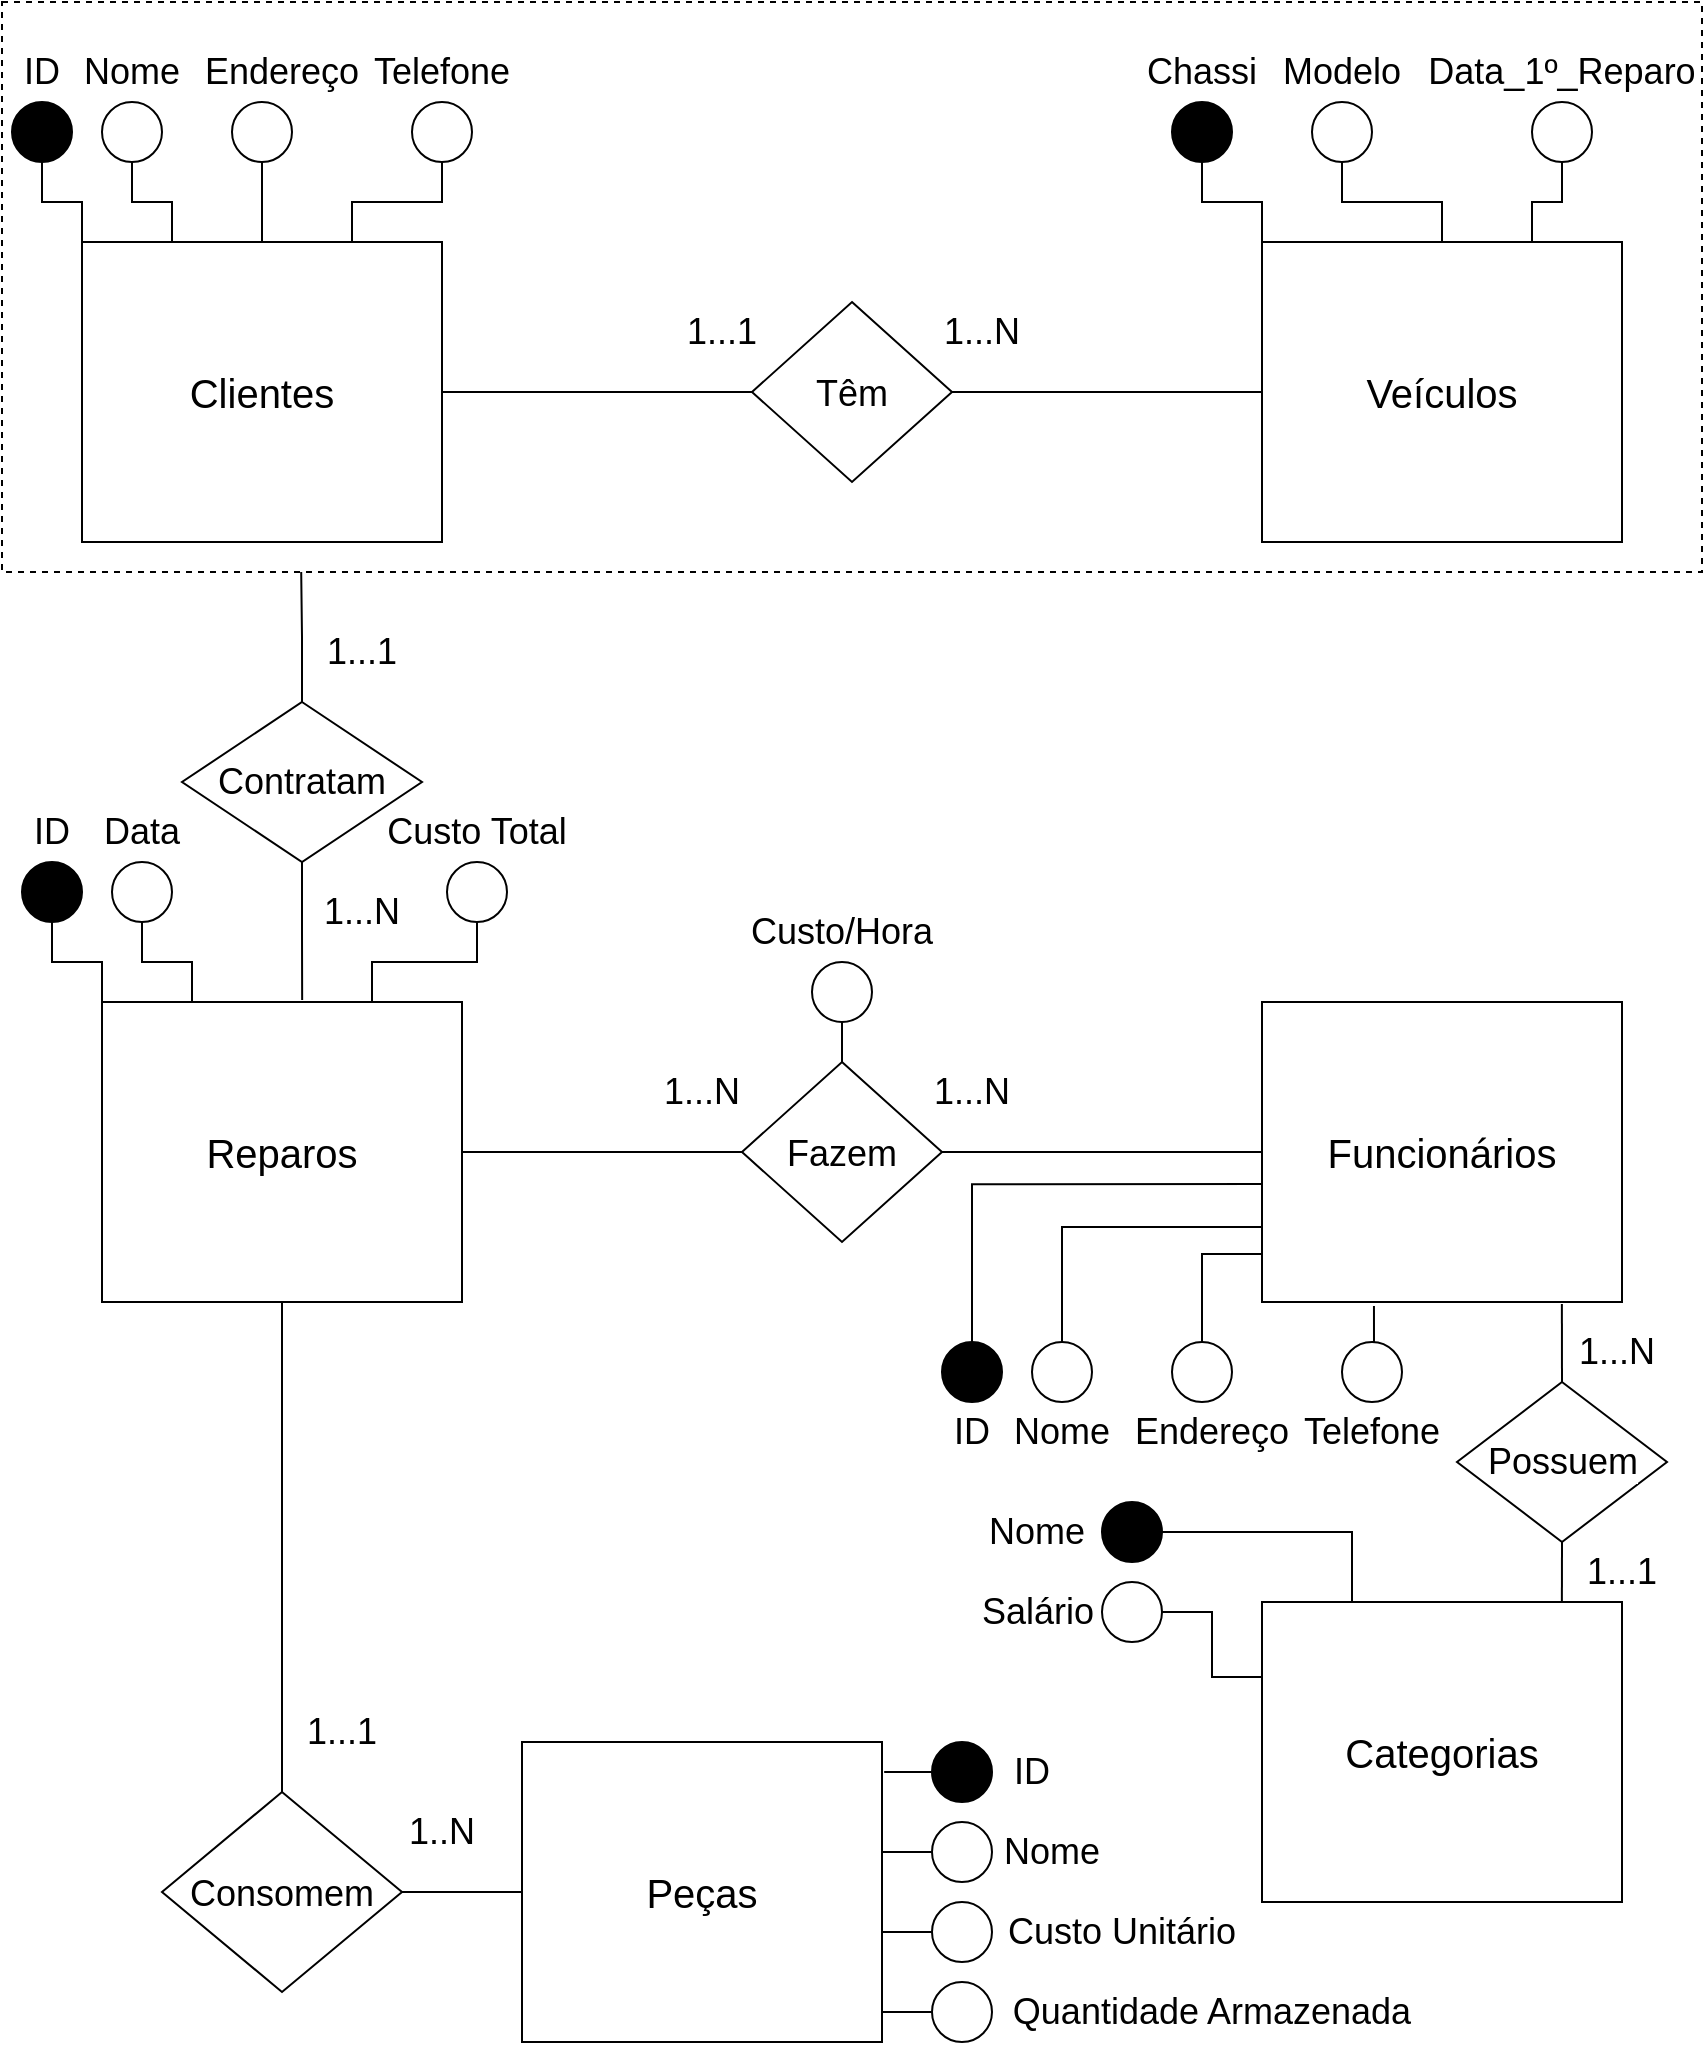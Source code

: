 <mxfile version="17.4.0" type="github">
  <diagram id="5Xa9hyt2BNojHNZVv4Hm" name="Page-1">
    <mxGraphModel dx="1422" dy="698" grid="1" gridSize="10" guides="1" tooltips="1" connect="1" arrows="1" fold="1" page="1" pageScale="1" pageWidth="850" pageHeight="1100" math="0" shadow="0">
      <root>
        <mxCell id="0" />
        <mxCell id="1" parent="0" />
        <mxCell id="nV2kz-BDBsYhmep1i5zn-7" style="edgeStyle=orthogonalEdgeStyle;rounded=0;orthogonalLoop=1;jettySize=auto;html=1;exitX=1;exitY=0.5;exitDx=0;exitDy=0;entryX=0;entryY=0.5;entryDx=0;entryDy=0;fontSize=18;endArrow=none;endFill=0;" parent="1" source="nV2kz-BDBsYhmep1i5zn-1" target="nV2kz-BDBsYhmep1i5zn-6" edge="1">
          <mxGeometry relative="1" as="geometry" />
        </mxCell>
        <mxCell id="nV2kz-BDBsYhmep1i5zn-1" value="&lt;span style=&quot;font-size: 20px&quot;&gt;Clientes&lt;/span&gt;" style="rounded=0;whiteSpace=wrap;html=1;" parent="1" vertex="1">
          <mxGeometry x="40" y="160" width="180" height="150" as="geometry" />
        </mxCell>
        <mxCell id="nV2kz-BDBsYhmep1i5zn-2" value="&lt;span style=&quot;font-size: 20px&quot;&gt;Veículos&lt;/span&gt;" style="rounded=0;whiteSpace=wrap;html=1;" parent="1" vertex="1">
          <mxGeometry x="630" y="160" width="180" height="150" as="geometry" />
        </mxCell>
        <mxCell id="nV2kz-BDBsYhmep1i5zn-3" value="&lt;span style=&quot;font-size: 20px&quot;&gt;Funcionários&lt;/span&gt;" style="rounded=0;whiteSpace=wrap;html=1;" parent="1" vertex="1">
          <mxGeometry x="630" y="540" width="180" height="150" as="geometry" />
        </mxCell>
        <mxCell id="nV2kz-BDBsYhmep1i5zn-15" style="edgeStyle=orthogonalEdgeStyle;rounded=0;orthogonalLoop=1;jettySize=auto;html=1;exitX=0.5;exitY=1;exitDx=0;exitDy=0;entryX=0.5;entryY=0;entryDx=0;entryDy=0;fontSize=18;endArrow=none;endFill=0;" parent="1" source="nV2kz-BDBsYhmep1i5zn-4" target="nV2kz-BDBsYhmep1i5zn-12" edge="1">
          <mxGeometry relative="1" as="geometry" />
        </mxCell>
        <mxCell id="nV2kz-BDBsYhmep1i5zn-17" style="edgeStyle=orthogonalEdgeStyle;rounded=0;orthogonalLoop=1;jettySize=auto;html=1;exitX=1;exitY=0.5;exitDx=0;exitDy=0;entryX=0;entryY=0.5;entryDx=0;entryDy=0;fontSize=18;endArrow=none;endFill=0;" parent="1" source="nV2kz-BDBsYhmep1i5zn-4" target="nV2kz-BDBsYhmep1i5zn-9" edge="1">
          <mxGeometry relative="1" as="geometry" />
        </mxCell>
        <mxCell id="nV2kz-BDBsYhmep1i5zn-4" value="&lt;span style=&quot;font-size: 20px&quot;&gt;Reparos&lt;/span&gt;" style="rounded=0;whiteSpace=wrap;html=1;" parent="1" vertex="1">
          <mxGeometry x="50" y="540" width="180" height="150" as="geometry" />
        </mxCell>
        <mxCell id="nV2kz-BDBsYhmep1i5zn-5" value="&lt;span style=&quot;font-size: 20px&quot;&gt;Peças&lt;/span&gt;" style="rounded=0;whiteSpace=wrap;html=1;" parent="1" vertex="1">
          <mxGeometry x="260" y="910" width="180" height="150" as="geometry" />
        </mxCell>
        <mxCell id="nV2kz-BDBsYhmep1i5zn-8" style="edgeStyle=orthogonalEdgeStyle;rounded=0;orthogonalLoop=1;jettySize=auto;html=1;exitX=1;exitY=0.5;exitDx=0;exitDy=0;entryX=0;entryY=0.5;entryDx=0;entryDy=0;fontSize=18;endArrow=none;endFill=0;" parent="1" source="nV2kz-BDBsYhmep1i5zn-6" target="nV2kz-BDBsYhmep1i5zn-2" edge="1">
          <mxGeometry relative="1" as="geometry" />
        </mxCell>
        <mxCell id="nV2kz-BDBsYhmep1i5zn-6" value="&lt;span&gt;&lt;font style=&quot;font-size: 18px&quot;&gt;Têm&lt;/font&gt;&lt;/span&gt;" style="rhombus;whiteSpace=wrap;html=1;fontSize=20;" parent="1" vertex="1">
          <mxGeometry x="375" y="190" width="100" height="90" as="geometry" />
        </mxCell>
        <mxCell id="nV2kz-BDBsYhmep1i5zn-18" style="edgeStyle=orthogonalEdgeStyle;rounded=0;orthogonalLoop=1;jettySize=auto;html=1;exitX=1;exitY=0.5;exitDx=0;exitDy=0;entryX=0;entryY=0.5;entryDx=0;entryDy=0;fontSize=18;endArrow=none;endFill=0;" parent="1" source="nV2kz-BDBsYhmep1i5zn-9" target="nV2kz-BDBsYhmep1i5zn-3" edge="1">
          <mxGeometry relative="1" as="geometry" />
        </mxCell>
        <mxCell id="nV2kz-BDBsYhmep1i5zn-9" value="&lt;span&gt;&lt;font style=&quot;font-size: 18px&quot;&gt;Fazem&lt;/font&gt;&lt;/span&gt;" style="rhombus;whiteSpace=wrap;html=1;fontSize=20;" parent="1" vertex="1">
          <mxGeometry x="370" y="570" width="100" height="90" as="geometry" />
        </mxCell>
        <mxCell id="nV2kz-BDBsYhmep1i5zn-16" style="edgeStyle=orthogonalEdgeStyle;rounded=0;orthogonalLoop=1;jettySize=auto;html=1;exitX=1;exitY=0.5;exitDx=0;exitDy=0;entryX=0;entryY=0.5;entryDx=0;entryDy=0;fontSize=18;endArrow=none;endFill=0;" parent="1" source="nV2kz-BDBsYhmep1i5zn-12" target="nV2kz-BDBsYhmep1i5zn-5" edge="1">
          <mxGeometry relative="1" as="geometry" />
        </mxCell>
        <mxCell id="nV2kz-BDBsYhmep1i5zn-12" value="&lt;span&gt;&lt;font style=&quot;font-size: 18px&quot;&gt;Consomem&lt;/font&gt;&lt;/span&gt;" style="rhombus;whiteSpace=wrap;html=1;fontSize=20;" parent="1" vertex="1">
          <mxGeometry x="80" y="935" width="120" height="100" as="geometry" />
        </mxCell>
        <mxCell id="nV2kz-BDBsYhmep1i5zn-22" value="ID" style="text;html=1;strokeColor=none;fillColor=none;align=center;verticalAlign=middle;whiteSpace=wrap;rounded=0;fontSize=18;labelBackgroundColor=#FFFFFF;" parent="1" vertex="1">
          <mxGeometry y="60" width="40" height="30" as="geometry" />
        </mxCell>
        <mxCell id="nV2kz-BDBsYhmep1i5zn-23" value="Nome" style="text;html=1;strokeColor=none;fillColor=none;align=center;verticalAlign=middle;whiteSpace=wrap;rounded=0;fontSize=18;" parent="1" vertex="1">
          <mxGeometry x="40" y="60" width="50" height="30" as="geometry" />
        </mxCell>
        <mxCell id="nV2kz-BDBsYhmep1i5zn-24" value="Endereço" style="text;html=1;strokeColor=none;fillColor=none;align=center;verticalAlign=middle;whiteSpace=wrap;rounded=0;fontSize=18;" parent="1" vertex="1">
          <mxGeometry x="100" y="60" width="80" height="30" as="geometry" />
        </mxCell>
        <mxCell id="nV2kz-BDBsYhmep1i5zn-25" value="Telefone" style="text;html=1;strokeColor=none;fillColor=none;align=center;verticalAlign=middle;whiteSpace=wrap;rounded=0;fontSize=18;" parent="1" vertex="1">
          <mxGeometry x="180" y="60" width="80" height="30" as="geometry" />
        </mxCell>
        <mxCell id="nV2kz-BDBsYhmep1i5zn-34" value="Chassi" style="text;html=1;strokeColor=none;fillColor=none;align=center;verticalAlign=middle;whiteSpace=wrap;rounded=0;fontSize=18;labelBackgroundColor=#FFFFFF;" parent="1" vertex="1">
          <mxGeometry x="570" y="60" width="60" height="30" as="geometry" />
        </mxCell>
        <mxCell id="nV2kz-BDBsYhmep1i5zn-36" value="Modelo" style="text;html=1;strokeColor=none;fillColor=none;align=center;verticalAlign=middle;whiteSpace=wrap;rounded=0;fontSize=18;" parent="1" vertex="1">
          <mxGeometry x="640" y="60" width="60" height="30" as="geometry" />
        </mxCell>
        <mxCell id="nV2kz-BDBsYhmep1i5zn-37" value="Data_1º_Reparo" style="text;html=1;strokeColor=none;fillColor=none;align=center;verticalAlign=middle;whiteSpace=wrap;rounded=0;fontSize=18;" parent="1" vertex="1">
          <mxGeometry x="710" y="60" width="140" height="30" as="geometry" />
        </mxCell>
        <mxCell id="nV2kz-BDBsYhmep1i5zn-45" value="ID" style="text;html=1;strokeColor=none;fillColor=none;align=center;verticalAlign=middle;whiteSpace=wrap;rounded=0;fontSize=18;labelBackgroundColor=#FFFFFF;" parent="1" vertex="1">
          <mxGeometry x="465" y="740" width="40" height="30" as="geometry" />
        </mxCell>
        <mxCell id="nV2kz-BDBsYhmep1i5zn-46" value="Nome" style="text;html=1;strokeColor=none;fillColor=none;align=center;verticalAlign=middle;whiteSpace=wrap;rounded=0;fontSize=18;" parent="1" vertex="1">
          <mxGeometry x="505" y="740" width="50" height="30" as="geometry" />
        </mxCell>
        <mxCell id="nV2kz-BDBsYhmep1i5zn-47" value="Endereço" style="text;html=1;strokeColor=none;fillColor=none;align=center;verticalAlign=middle;whiteSpace=wrap;rounded=0;fontSize=18;" parent="1" vertex="1">
          <mxGeometry x="565" y="740" width="80" height="30" as="geometry" />
        </mxCell>
        <mxCell id="nV2kz-BDBsYhmep1i5zn-48" value="Telefone" style="text;html=1;strokeColor=none;fillColor=none;align=center;verticalAlign=middle;whiteSpace=wrap;rounded=0;fontSize=18;" parent="1" vertex="1">
          <mxGeometry x="645" y="740" width="80" height="30" as="geometry" />
        </mxCell>
        <mxCell id="nV2kz-BDBsYhmep1i5zn-59" value="Data" style="text;html=1;strokeColor=none;fillColor=none;align=center;verticalAlign=middle;whiteSpace=wrap;rounded=0;fontSize=18;" parent="1" vertex="1">
          <mxGeometry x="50" y="440" width="40" height="30" as="geometry" />
        </mxCell>
        <mxCell id="nV2kz-BDBsYhmep1i5zn-60" value="Custo Total" style="text;html=1;strokeColor=none;fillColor=none;align=center;verticalAlign=middle;whiteSpace=wrap;rounded=0;fontSize=18;" parent="1" vertex="1">
          <mxGeometry x="190" y="440" width="95" height="30" as="geometry" />
        </mxCell>
        <mxCell id="nV2kz-BDBsYhmep1i5zn-70" value="ID" style="text;html=1;strokeColor=none;fillColor=none;align=center;verticalAlign=middle;whiteSpace=wrap;rounded=0;fontSize=18;labelBackgroundColor=#FFFFFF;" parent="1" vertex="1">
          <mxGeometry x="500" y="910" width="30" height="30" as="geometry" />
        </mxCell>
        <mxCell id="nV2kz-BDBsYhmep1i5zn-71" value="Nome" style="text;html=1;strokeColor=none;fillColor=none;align=center;verticalAlign=middle;whiteSpace=wrap;rounded=0;fontSize=18;" parent="1" vertex="1">
          <mxGeometry x="500" y="950" width="50" height="30" as="geometry" />
        </mxCell>
        <mxCell id="nV2kz-BDBsYhmep1i5zn-72" value="Custo Unitário" style="text;html=1;strokeColor=none;fillColor=none;align=center;verticalAlign=middle;whiteSpace=wrap;rounded=0;fontSize=18;" parent="1" vertex="1">
          <mxGeometry x="500" y="990" width="120" height="30" as="geometry" />
        </mxCell>
        <mxCell id="nV2kz-BDBsYhmep1i5zn-73" value="Quantidade Armazenada" style="text;html=1;strokeColor=none;fillColor=none;align=center;verticalAlign=middle;whiteSpace=wrap;rounded=0;fontSize=18;" parent="1" vertex="1">
          <mxGeometry x="500" y="1030" width="210" height="30" as="geometry" />
        </mxCell>
        <mxCell id="nV2kz-BDBsYhmep1i5zn-81" value="1...N" style="text;html=1;strokeColor=none;fillColor=none;align=center;verticalAlign=middle;whiteSpace=wrap;rounded=0;labelBackgroundColor=#FFFFFF;fontSize=18;fontColor=#000000;" parent="1" vertex="1">
          <mxGeometry x="480" y="190" width="20" height="30" as="geometry" />
        </mxCell>
        <mxCell id="nV2kz-BDBsYhmep1i5zn-82" value="1...1" style="text;html=1;strokeColor=none;fillColor=none;align=center;verticalAlign=middle;whiteSpace=wrap;rounded=0;labelBackgroundColor=#FFFFFF;fontSize=18;fontColor=#000000;" parent="1" vertex="1">
          <mxGeometry x="350" y="190" width="20" height="30" as="geometry" />
        </mxCell>
        <mxCell id="nV2kz-BDBsYhmep1i5zn-85" value="1...N" style="text;html=1;strokeColor=none;fillColor=none;align=center;verticalAlign=middle;whiteSpace=wrap;rounded=0;labelBackgroundColor=#FFFFFF;fontSize=18;fontColor=#000000;" parent="1" vertex="1">
          <mxGeometry x="340" y="570" width="20" height="30" as="geometry" />
        </mxCell>
        <mxCell id="nV2kz-BDBsYhmep1i5zn-86" value="1...N" style="text;html=1;strokeColor=none;fillColor=none;align=center;verticalAlign=middle;whiteSpace=wrap;rounded=0;labelBackgroundColor=#FFFFFF;fontSize=18;fontColor=#000000;" parent="1" vertex="1">
          <mxGeometry x="475" y="570" width="20" height="30" as="geometry" />
        </mxCell>
        <mxCell id="nV2kz-BDBsYhmep1i5zn-87" value="1..N" style="text;html=1;strokeColor=none;fillColor=none;align=center;verticalAlign=middle;whiteSpace=wrap;rounded=0;labelBackgroundColor=#FFFFFF;fontSize=18;fontColor=#000000;" parent="1" vertex="1">
          <mxGeometry x="210" y="940" width="20" height="30" as="geometry" />
        </mxCell>
        <mxCell id="nV2kz-BDBsYhmep1i5zn-88" value="1...1" style="text;html=1;strokeColor=none;fillColor=none;align=center;verticalAlign=middle;whiteSpace=wrap;rounded=0;labelBackgroundColor=#FFFFFF;fontSize=18;fontColor=#000000;" parent="1" vertex="1">
          <mxGeometry x="160" y="890" width="20" height="30" as="geometry" />
        </mxCell>
        <mxCell id="C9w3aLUFdgs9lyjrhri3-6" style="edgeStyle=orthogonalEdgeStyle;rounded=0;orthogonalLoop=1;jettySize=auto;html=1;exitX=0.5;exitY=1;exitDx=0;exitDy=0;entryX=0;entryY=0;entryDx=0;entryDy=0;endArrow=none;endFill=0;" edge="1" parent="1" source="C9w3aLUFdgs9lyjrhri3-2" target="nV2kz-BDBsYhmep1i5zn-1">
          <mxGeometry relative="1" as="geometry" />
        </mxCell>
        <mxCell id="C9w3aLUFdgs9lyjrhri3-2" value="" style="ellipse;whiteSpace=wrap;html=1;aspect=fixed;labelBackgroundColor=#FFFFFF;fillColor=#000000;" vertex="1" parent="1">
          <mxGeometry x="5" y="90" width="30" height="30" as="geometry" />
        </mxCell>
        <mxCell id="C9w3aLUFdgs9lyjrhri3-7" style="edgeStyle=orthogonalEdgeStyle;rounded=0;orthogonalLoop=1;jettySize=auto;html=1;exitX=0.5;exitY=1;exitDx=0;exitDy=0;entryX=0.25;entryY=0;entryDx=0;entryDy=0;endArrow=none;endFill=0;" edge="1" parent="1" source="C9w3aLUFdgs9lyjrhri3-3" target="nV2kz-BDBsYhmep1i5zn-1">
          <mxGeometry relative="1" as="geometry" />
        </mxCell>
        <mxCell id="C9w3aLUFdgs9lyjrhri3-3" value="" style="ellipse;whiteSpace=wrap;html=1;aspect=fixed;labelBackgroundColor=#FFFFFF;fillColor=#FFFFFF;" vertex="1" parent="1">
          <mxGeometry x="50" y="90" width="30" height="30" as="geometry" />
        </mxCell>
        <mxCell id="C9w3aLUFdgs9lyjrhri3-8" style="edgeStyle=orthogonalEdgeStyle;rounded=0;orthogonalLoop=1;jettySize=auto;html=1;exitX=0.5;exitY=1;exitDx=0;exitDy=0;entryX=0.5;entryY=0;entryDx=0;entryDy=0;endArrow=none;endFill=0;" edge="1" parent="1" source="C9w3aLUFdgs9lyjrhri3-4" target="nV2kz-BDBsYhmep1i5zn-1">
          <mxGeometry relative="1" as="geometry" />
        </mxCell>
        <mxCell id="C9w3aLUFdgs9lyjrhri3-4" value="" style="ellipse;whiteSpace=wrap;html=1;aspect=fixed;labelBackgroundColor=#FFFFFF;fillColor=#FFFFFF;" vertex="1" parent="1">
          <mxGeometry x="115" y="90" width="30" height="30" as="geometry" />
        </mxCell>
        <mxCell id="C9w3aLUFdgs9lyjrhri3-9" style="edgeStyle=orthogonalEdgeStyle;rounded=0;orthogonalLoop=1;jettySize=auto;html=1;exitX=0.5;exitY=1;exitDx=0;exitDy=0;entryX=0.75;entryY=0;entryDx=0;entryDy=0;endArrow=none;endFill=0;" edge="1" parent="1" source="C9w3aLUFdgs9lyjrhri3-5" target="nV2kz-BDBsYhmep1i5zn-1">
          <mxGeometry relative="1" as="geometry" />
        </mxCell>
        <mxCell id="C9w3aLUFdgs9lyjrhri3-5" value="" style="ellipse;whiteSpace=wrap;html=1;aspect=fixed;labelBackgroundColor=#FFFFFF;fillColor=#FFFFFF;" vertex="1" parent="1">
          <mxGeometry x="205" y="90" width="30" height="30" as="geometry" />
        </mxCell>
        <mxCell id="C9w3aLUFdgs9lyjrhri3-13" style="edgeStyle=orthogonalEdgeStyle;rounded=0;orthogonalLoop=1;jettySize=auto;html=1;exitX=0.5;exitY=1;exitDx=0;exitDy=0;entryX=0;entryY=0;entryDx=0;entryDy=0;endArrow=none;endFill=0;" edge="1" parent="1" source="C9w3aLUFdgs9lyjrhri3-10" target="nV2kz-BDBsYhmep1i5zn-2">
          <mxGeometry relative="1" as="geometry" />
        </mxCell>
        <mxCell id="C9w3aLUFdgs9lyjrhri3-10" value="" style="ellipse;whiteSpace=wrap;html=1;aspect=fixed;labelBackgroundColor=#FFFFFF;fillColor=#000000;" vertex="1" parent="1">
          <mxGeometry x="585" y="90" width="30" height="30" as="geometry" />
        </mxCell>
        <mxCell id="C9w3aLUFdgs9lyjrhri3-19" style="edgeStyle=orthogonalEdgeStyle;rounded=0;orthogonalLoop=1;jettySize=auto;html=1;exitX=0.5;exitY=1;exitDx=0;exitDy=0;entryX=0.5;entryY=0;entryDx=0;entryDy=0;endArrow=none;endFill=0;" edge="1" parent="1" source="C9w3aLUFdgs9lyjrhri3-11" target="nV2kz-BDBsYhmep1i5zn-2">
          <mxGeometry relative="1" as="geometry" />
        </mxCell>
        <mxCell id="C9w3aLUFdgs9lyjrhri3-11" value="" style="ellipse;whiteSpace=wrap;html=1;aspect=fixed;labelBackgroundColor=#FFFFFF;fillColor=#FFFFFF;" vertex="1" parent="1">
          <mxGeometry x="655" y="90" width="30" height="30" as="geometry" />
        </mxCell>
        <mxCell id="C9w3aLUFdgs9lyjrhri3-20" style="edgeStyle=orthogonalEdgeStyle;rounded=0;orthogonalLoop=1;jettySize=auto;html=1;exitX=0.5;exitY=1;exitDx=0;exitDy=0;entryX=0.75;entryY=0;entryDx=0;entryDy=0;endArrow=none;endFill=0;" edge="1" parent="1" source="C9w3aLUFdgs9lyjrhri3-12" target="nV2kz-BDBsYhmep1i5zn-2">
          <mxGeometry relative="1" as="geometry" />
        </mxCell>
        <mxCell id="C9w3aLUFdgs9lyjrhri3-12" value="" style="ellipse;whiteSpace=wrap;html=1;aspect=fixed;labelBackgroundColor=#FFFFFF;fillColor=#FFFFFF;" vertex="1" parent="1">
          <mxGeometry x="765" y="90" width="30" height="30" as="geometry" />
        </mxCell>
        <mxCell id="C9w3aLUFdgs9lyjrhri3-21" value="" style="rounded=0;whiteSpace=wrap;html=1;labelBackgroundColor=#FFFFFF;fillColor=none;dashed=1;" vertex="1" parent="1">
          <mxGeometry y="40" width="850" height="285" as="geometry" />
        </mxCell>
        <mxCell id="C9w3aLUFdgs9lyjrhri3-22" value="&lt;font style=&quot;font-size: 18px&quot;&gt;ID&lt;/font&gt;" style="text;html=1;strokeColor=none;fillColor=none;align=center;verticalAlign=middle;whiteSpace=wrap;rounded=0;dashed=1;labelBackgroundColor=#FFFFFF;" vertex="1" parent="1">
          <mxGeometry x="15" y="440" width="20" height="30" as="geometry" />
        </mxCell>
        <mxCell id="C9w3aLUFdgs9lyjrhri3-56" style="edgeStyle=orthogonalEdgeStyle;rounded=0;orthogonalLoop=1;jettySize=auto;html=1;exitX=0.5;exitY=1;exitDx=0;exitDy=0;entryX=0.556;entryY=-0.007;entryDx=0;entryDy=0;entryPerimeter=0;fontSize=18;endArrow=none;endFill=0;" edge="1" parent="1" source="C9w3aLUFdgs9lyjrhri3-23" target="nV2kz-BDBsYhmep1i5zn-4">
          <mxGeometry relative="1" as="geometry" />
        </mxCell>
        <mxCell id="C9w3aLUFdgs9lyjrhri3-57" style="edgeStyle=orthogonalEdgeStyle;rounded=0;orthogonalLoop=1;jettySize=auto;html=1;exitX=0.5;exitY=0;exitDx=0;exitDy=0;entryX=0.176;entryY=1;entryDx=0;entryDy=0;entryPerimeter=0;fontSize=18;endArrow=none;endFill=0;" edge="1" parent="1" source="C9w3aLUFdgs9lyjrhri3-23" target="C9w3aLUFdgs9lyjrhri3-21">
          <mxGeometry relative="1" as="geometry" />
        </mxCell>
        <mxCell id="C9w3aLUFdgs9lyjrhri3-23" value="Contratam" style="rhombus;whiteSpace=wrap;html=1;labelBackgroundColor=#FFFFFF;fontSize=18;fillColor=none;" vertex="1" parent="1">
          <mxGeometry x="90" y="390" width="120" height="80" as="geometry" />
        </mxCell>
        <mxCell id="C9w3aLUFdgs9lyjrhri3-30" style="edgeStyle=orthogonalEdgeStyle;rounded=0;orthogonalLoop=1;jettySize=auto;html=1;exitX=0.5;exitY=1;exitDx=0;exitDy=0;entryX=0;entryY=0;entryDx=0;entryDy=0;fontSize=18;endArrow=none;endFill=0;" edge="1" parent="1" source="C9w3aLUFdgs9lyjrhri3-27" target="nV2kz-BDBsYhmep1i5zn-4">
          <mxGeometry relative="1" as="geometry" />
        </mxCell>
        <mxCell id="C9w3aLUFdgs9lyjrhri3-27" value="" style="ellipse;whiteSpace=wrap;html=1;aspect=fixed;labelBackgroundColor=#FFFFFF;fontSize=18;fillColor=#000000;" vertex="1" parent="1">
          <mxGeometry x="10" y="470" width="30" height="30" as="geometry" />
        </mxCell>
        <mxCell id="C9w3aLUFdgs9lyjrhri3-31" style="edgeStyle=orthogonalEdgeStyle;rounded=0;orthogonalLoop=1;jettySize=auto;html=1;exitX=0.5;exitY=1;exitDx=0;exitDy=0;entryX=0.25;entryY=0;entryDx=0;entryDy=0;fontSize=18;endArrow=none;endFill=0;" edge="1" parent="1" source="C9w3aLUFdgs9lyjrhri3-28" target="nV2kz-BDBsYhmep1i5zn-4">
          <mxGeometry relative="1" as="geometry" />
        </mxCell>
        <mxCell id="C9w3aLUFdgs9lyjrhri3-28" value="" style="ellipse;whiteSpace=wrap;html=1;aspect=fixed;labelBackgroundColor=#FFFFFF;fontSize=18;fillColor=none;" vertex="1" parent="1">
          <mxGeometry x="55" y="470" width="30" height="30" as="geometry" />
        </mxCell>
        <mxCell id="C9w3aLUFdgs9lyjrhri3-32" style="edgeStyle=orthogonalEdgeStyle;rounded=0;orthogonalLoop=1;jettySize=auto;html=1;exitX=0.5;exitY=1;exitDx=0;exitDy=0;entryX=0.75;entryY=0;entryDx=0;entryDy=0;fontSize=18;endArrow=none;endFill=0;" edge="1" parent="1" source="C9w3aLUFdgs9lyjrhri3-29" target="nV2kz-BDBsYhmep1i5zn-4">
          <mxGeometry relative="1" as="geometry" />
        </mxCell>
        <mxCell id="C9w3aLUFdgs9lyjrhri3-29" value="" style="ellipse;whiteSpace=wrap;html=1;aspect=fixed;labelBackgroundColor=#FFFFFF;fontSize=18;fillColor=none;" vertex="1" parent="1">
          <mxGeometry x="222.5" y="470" width="30" height="30" as="geometry" />
        </mxCell>
        <mxCell id="C9w3aLUFdgs9lyjrhri3-33" value="1...1" style="text;html=1;strokeColor=none;fillColor=none;align=center;verticalAlign=middle;whiteSpace=wrap;rounded=0;labelBackgroundColor=#FFFFFF;fontSize=18;" vertex="1" parent="1">
          <mxGeometry x="160" y="350" width="40" height="30" as="geometry" />
        </mxCell>
        <mxCell id="C9w3aLUFdgs9lyjrhri3-34" value="1...N" style="text;html=1;strokeColor=none;fillColor=none;align=center;verticalAlign=middle;whiteSpace=wrap;rounded=0;labelBackgroundColor=#FFFFFF;fontSize=18;" vertex="1" parent="1">
          <mxGeometry x="160" y="480" width="40" height="30" as="geometry" />
        </mxCell>
        <mxCell id="C9w3aLUFdgs9lyjrhri3-35" value="&lt;span style=&quot;font-size: 20px&quot;&gt;Categorias&lt;/span&gt;" style="rounded=0;whiteSpace=wrap;html=1;" vertex="1" parent="1">
          <mxGeometry x="630" y="840" width="180" height="150" as="geometry" />
        </mxCell>
        <mxCell id="C9w3aLUFdgs9lyjrhri3-41" style="edgeStyle=orthogonalEdgeStyle;rounded=0;orthogonalLoop=1;jettySize=auto;html=1;exitX=0;exitY=0.5;exitDx=0;exitDy=0;entryX=1.006;entryY=0.1;entryDx=0;entryDy=0;entryPerimeter=0;fontSize=18;endArrow=none;endFill=0;" edge="1" parent="1" source="C9w3aLUFdgs9lyjrhri3-36" target="nV2kz-BDBsYhmep1i5zn-5">
          <mxGeometry relative="1" as="geometry" />
        </mxCell>
        <mxCell id="C9w3aLUFdgs9lyjrhri3-36" value="" style="ellipse;whiteSpace=wrap;html=1;aspect=fixed;labelBackgroundColor=#FFFFFF;fontSize=18;fillColor=#000000;" vertex="1" parent="1">
          <mxGeometry x="465" y="910" width="30" height="30" as="geometry" />
        </mxCell>
        <mxCell id="C9w3aLUFdgs9lyjrhri3-42" style="edgeStyle=orthogonalEdgeStyle;rounded=0;orthogonalLoop=1;jettySize=auto;html=1;exitX=0;exitY=0.5;exitDx=0;exitDy=0;entryX=1;entryY=0.367;entryDx=0;entryDy=0;entryPerimeter=0;fontSize=18;endArrow=none;endFill=0;" edge="1" parent="1" source="C9w3aLUFdgs9lyjrhri3-37" target="nV2kz-BDBsYhmep1i5zn-5">
          <mxGeometry relative="1" as="geometry" />
        </mxCell>
        <mxCell id="C9w3aLUFdgs9lyjrhri3-37" value="" style="ellipse;whiteSpace=wrap;html=1;aspect=fixed;labelBackgroundColor=#FFFFFF;fontSize=18;fillColor=none;" vertex="1" parent="1">
          <mxGeometry x="465" y="950" width="30" height="30" as="geometry" />
        </mxCell>
        <mxCell id="C9w3aLUFdgs9lyjrhri3-44" style="edgeStyle=orthogonalEdgeStyle;rounded=0;orthogonalLoop=1;jettySize=auto;html=1;exitX=0;exitY=0.5;exitDx=0;exitDy=0;entryX=1;entryY=0.653;entryDx=0;entryDy=0;entryPerimeter=0;fontSize=18;endArrow=none;endFill=0;" edge="1" parent="1" source="C9w3aLUFdgs9lyjrhri3-38" target="nV2kz-BDBsYhmep1i5zn-5">
          <mxGeometry relative="1" as="geometry" />
        </mxCell>
        <mxCell id="C9w3aLUFdgs9lyjrhri3-38" value="" style="ellipse;whiteSpace=wrap;html=1;aspect=fixed;labelBackgroundColor=#FFFFFF;fontSize=18;fillColor=none;" vertex="1" parent="1">
          <mxGeometry x="465" y="990" width="30" height="30" as="geometry" />
        </mxCell>
        <mxCell id="C9w3aLUFdgs9lyjrhri3-45" style="edgeStyle=orthogonalEdgeStyle;rounded=0;orthogonalLoop=1;jettySize=auto;html=1;exitX=0;exitY=0.5;exitDx=0;exitDy=0;entryX=1;entryY=0.893;entryDx=0;entryDy=0;entryPerimeter=0;fontSize=18;endArrow=none;endFill=0;" edge="1" parent="1" source="C9w3aLUFdgs9lyjrhri3-39" target="nV2kz-BDBsYhmep1i5zn-5">
          <mxGeometry relative="1" as="geometry" />
        </mxCell>
        <mxCell id="C9w3aLUFdgs9lyjrhri3-39" value="" style="ellipse;whiteSpace=wrap;html=1;aspect=fixed;labelBackgroundColor=#FFFFFF;fontSize=18;fillColor=none;" vertex="1" parent="1">
          <mxGeometry x="465" y="1030" width="30" height="30" as="geometry" />
        </mxCell>
        <mxCell id="C9w3aLUFdgs9lyjrhri3-53" style="edgeStyle=orthogonalEdgeStyle;rounded=0;orthogonalLoop=1;jettySize=auto;html=1;exitX=0.5;exitY=0;exitDx=0;exitDy=0;entryX=0;entryY=0.607;entryDx=0;entryDy=0;entryPerimeter=0;fontSize=18;endArrow=none;endFill=0;" edge="1" parent="1" source="C9w3aLUFdgs9lyjrhri3-46" target="nV2kz-BDBsYhmep1i5zn-3">
          <mxGeometry relative="1" as="geometry" />
        </mxCell>
        <mxCell id="C9w3aLUFdgs9lyjrhri3-46" value="" style="ellipse;whiteSpace=wrap;html=1;aspect=fixed;labelBackgroundColor=#FFFFFF;fontSize=18;fillColor=#000000;" vertex="1" parent="1">
          <mxGeometry x="470" y="710" width="30" height="30" as="geometry" />
        </mxCell>
        <mxCell id="C9w3aLUFdgs9lyjrhri3-52" style="edgeStyle=orthogonalEdgeStyle;rounded=0;orthogonalLoop=1;jettySize=auto;html=1;exitX=0.5;exitY=0;exitDx=0;exitDy=0;entryX=0;entryY=0.75;entryDx=0;entryDy=0;fontSize=18;endArrow=none;endFill=0;" edge="1" parent="1" source="C9w3aLUFdgs9lyjrhri3-47" target="nV2kz-BDBsYhmep1i5zn-3">
          <mxGeometry relative="1" as="geometry" />
        </mxCell>
        <mxCell id="C9w3aLUFdgs9lyjrhri3-47" value="" style="ellipse;whiteSpace=wrap;html=1;aspect=fixed;labelBackgroundColor=#FFFFFF;fontSize=18;fillColor=none;" vertex="1" parent="1">
          <mxGeometry x="515" y="710" width="30" height="30" as="geometry" />
        </mxCell>
        <mxCell id="C9w3aLUFdgs9lyjrhri3-54" style="edgeStyle=orthogonalEdgeStyle;rounded=0;orthogonalLoop=1;jettySize=auto;html=1;exitX=0.5;exitY=0;exitDx=0;exitDy=0;entryX=0;entryY=0.84;entryDx=0;entryDy=0;entryPerimeter=0;fontSize=18;endArrow=none;endFill=0;" edge="1" parent="1" source="C9w3aLUFdgs9lyjrhri3-48" target="nV2kz-BDBsYhmep1i5zn-3">
          <mxGeometry relative="1" as="geometry" />
        </mxCell>
        <mxCell id="C9w3aLUFdgs9lyjrhri3-48" value="" style="ellipse;whiteSpace=wrap;html=1;aspect=fixed;labelBackgroundColor=#FFFFFF;fontSize=18;fillColor=none;" vertex="1" parent="1">
          <mxGeometry x="585" y="710" width="30" height="30" as="geometry" />
        </mxCell>
        <mxCell id="C9w3aLUFdgs9lyjrhri3-50" style="edgeStyle=orthogonalEdgeStyle;rounded=0;orthogonalLoop=1;jettySize=auto;html=1;exitX=0.5;exitY=0;exitDx=0;exitDy=0;entryX=0.311;entryY=1.013;entryDx=0;entryDy=0;entryPerimeter=0;fontSize=18;endArrow=none;endFill=0;" edge="1" parent="1" source="C9w3aLUFdgs9lyjrhri3-49" target="nV2kz-BDBsYhmep1i5zn-3">
          <mxGeometry relative="1" as="geometry" />
        </mxCell>
        <mxCell id="C9w3aLUFdgs9lyjrhri3-49" value="" style="ellipse;whiteSpace=wrap;html=1;aspect=fixed;labelBackgroundColor=#FFFFFF;fontSize=18;fillColor=none;" vertex="1" parent="1">
          <mxGeometry x="670" y="710" width="30" height="30" as="geometry" />
        </mxCell>
        <mxCell id="C9w3aLUFdgs9lyjrhri3-59" style="edgeStyle=orthogonalEdgeStyle;rounded=0;orthogonalLoop=1;jettySize=auto;html=1;exitX=0.5;exitY=0;exitDx=0;exitDy=0;entryX=0.833;entryY=1.007;entryDx=0;entryDy=0;entryPerimeter=0;fontSize=18;endArrow=none;endFill=0;" edge="1" parent="1" source="C9w3aLUFdgs9lyjrhri3-55" target="nV2kz-BDBsYhmep1i5zn-3">
          <mxGeometry relative="1" as="geometry" />
        </mxCell>
        <mxCell id="C9w3aLUFdgs9lyjrhri3-62" style="edgeStyle=orthogonalEdgeStyle;rounded=0;orthogonalLoop=1;jettySize=auto;html=1;exitX=0.5;exitY=1;exitDx=0;exitDy=0;entryX=0.833;entryY=0;entryDx=0;entryDy=0;entryPerimeter=0;fontSize=18;endArrow=none;endFill=0;" edge="1" parent="1" source="C9w3aLUFdgs9lyjrhri3-55" target="C9w3aLUFdgs9lyjrhri3-35">
          <mxGeometry relative="1" as="geometry" />
        </mxCell>
        <mxCell id="C9w3aLUFdgs9lyjrhri3-55" value="Possuem" style="rhombus;whiteSpace=wrap;html=1;labelBackgroundColor=#FFFFFF;fontSize=18;fillColor=#FFFFFF;" vertex="1" parent="1">
          <mxGeometry x="727.5" y="730" width="105" height="80" as="geometry" />
        </mxCell>
        <mxCell id="C9w3aLUFdgs9lyjrhri3-63" value="1...N" style="text;html=1;strokeColor=none;fillColor=none;align=center;verticalAlign=middle;whiteSpace=wrap;rounded=0;labelBackgroundColor=#FFFFFF;fontSize=18;fontColor=#000000;" vertex="1" parent="1">
          <mxGeometry x="790" y="700" width="35" height="30" as="geometry" />
        </mxCell>
        <mxCell id="C9w3aLUFdgs9lyjrhri3-64" value="1...1" style="text;html=1;strokeColor=none;fillColor=none;align=center;verticalAlign=middle;whiteSpace=wrap;rounded=0;labelBackgroundColor=#FFFFFF;fontSize=18;fontColor=#000000;" vertex="1" parent="1">
          <mxGeometry x="795" y="810" width="30" height="30" as="geometry" />
        </mxCell>
        <mxCell id="C9w3aLUFdgs9lyjrhri3-65" value="Nome" style="text;html=1;strokeColor=none;fillColor=none;align=center;verticalAlign=middle;whiteSpace=wrap;rounded=0;labelBackgroundColor=#FFFFFF;fontSize=18;" vertex="1" parent="1">
          <mxGeometry x="495" y="790" width="45" height="30" as="geometry" />
        </mxCell>
        <mxCell id="C9w3aLUFdgs9lyjrhri3-66" value="Salário" style="text;html=1;strokeColor=none;fillColor=none;align=center;verticalAlign=middle;whiteSpace=wrap;rounded=0;labelBackgroundColor=#FFFFFF;fontSize=18;" vertex="1" parent="1">
          <mxGeometry x="488.75" y="830" width="57.5" height="30" as="geometry" />
        </mxCell>
        <mxCell id="C9w3aLUFdgs9lyjrhri3-69" style="edgeStyle=orthogonalEdgeStyle;rounded=0;orthogonalLoop=1;jettySize=auto;html=1;exitX=1;exitY=0.5;exitDx=0;exitDy=0;entryX=0.25;entryY=0;entryDx=0;entryDy=0;fontSize=18;endArrow=none;endFill=0;" edge="1" parent="1" source="C9w3aLUFdgs9lyjrhri3-67" target="C9w3aLUFdgs9lyjrhri3-35">
          <mxGeometry relative="1" as="geometry" />
        </mxCell>
        <mxCell id="C9w3aLUFdgs9lyjrhri3-67" value="" style="ellipse;whiteSpace=wrap;html=1;aspect=fixed;labelBackgroundColor=#FFFFFF;fontSize=18;fillColor=#000000;" vertex="1" parent="1">
          <mxGeometry x="550" y="790" width="30" height="30" as="geometry" />
        </mxCell>
        <mxCell id="C9w3aLUFdgs9lyjrhri3-70" style="edgeStyle=orthogonalEdgeStyle;rounded=0;orthogonalLoop=1;jettySize=auto;html=1;exitX=1;exitY=0.5;exitDx=0;exitDy=0;entryX=0;entryY=0.25;entryDx=0;entryDy=0;fontSize=18;endArrow=none;endFill=0;" edge="1" parent="1" source="C9w3aLUFdgs9lyjrhri3-68" target="C9w3aLUFdgs9lyjrhri3-35">
          <mxGeometry relative="1" as="geometry" />
        </mxCell>
        <mxCell id="C9w3aLUFdgs9lyjrhri3-68" value="" style="ellipse;whiteSpace=wrap;html=1;aspect=fixed;labelBackgroundColor=#FFFFFF;fontSize=18;fillColor=none;" vertex="1" parent="1">
          <mxGeometry x="550" y="830" width="30" height="30" as="geometry" />
        </mxCell>
        <mxCell id="C9w3aLUFdgs9lyjrhri3-71" value="Custo/Hora" style="text;html=1;strokeColor=none;fillColor=none;align=center;verticalAlign=middle;whiteSpace=wrap;rounded=0;labelBackgroundColor=#FFFFFF;fontSize=18;" vertex="1" parent="1">
          <mxGeometry x="375" y="490" width="90" height="30" as="geometry" />
        </mxCell>
        <mxCell id="C9w3aLUFdgs9lyjrhri3-73" style="edgeStyle=orthogonalEdgeStyle;rounded=0;orthogonalLoop=1;jettySize=auto;html=1;exitX=0.5;exitY=1;exitDx=0;exitDy=0;entryX=0.5;entryY=0;entryDx=0;entryDy=0;fontSize=18;endArrow=none;endFill=0;" edge="1" parent="1" source="C9w3aLUFdgs9lyjrhri3-72" target="nV2kz-BDBsYhmep1i5zn-9">
          <mxGeometry relative="1" as="geometry" />
        </mxCell>
        <mxCell id="C9w3aLUFdgs9lyjrhri3-72" value="" style="ellipse;whiteSpace=wrap;html=1;aspect=fixed;labelBackgroundColor=#FFFFFF;fontSize=18;fillColor=none;" vertex="1" parent="1">
          <mxGeometry x="405" y="520" width="30" height="30" as="geometry" />
        </mxCell>
      </root>
    </mxGraphModel>
  </diagram>
</mxfile>
